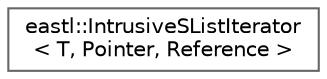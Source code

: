 digraph "类继承关系图"
{
 // LATEX_PDF_SIZE
  bgcolor="transparent";
  edge [fontname=Helvetica,fontsize=10,labelfontname=Helvetica,labelfontsize=10];
  node [fontname=Helvetica,fontsize=10,shape=box,height=0.2,width=0.4];
  rankdir="LR";
  Node0 [id="Node000000",label="eastl::IntrusiveSListIterator\l\< T, Pointer, Reference \>",height=0.2,width=0.4,color="grey40", fillcolor="white", style="filled",URL="$structeastl_1_1_intrusive_s_list_iterator.html",tooltip=" "];
}
